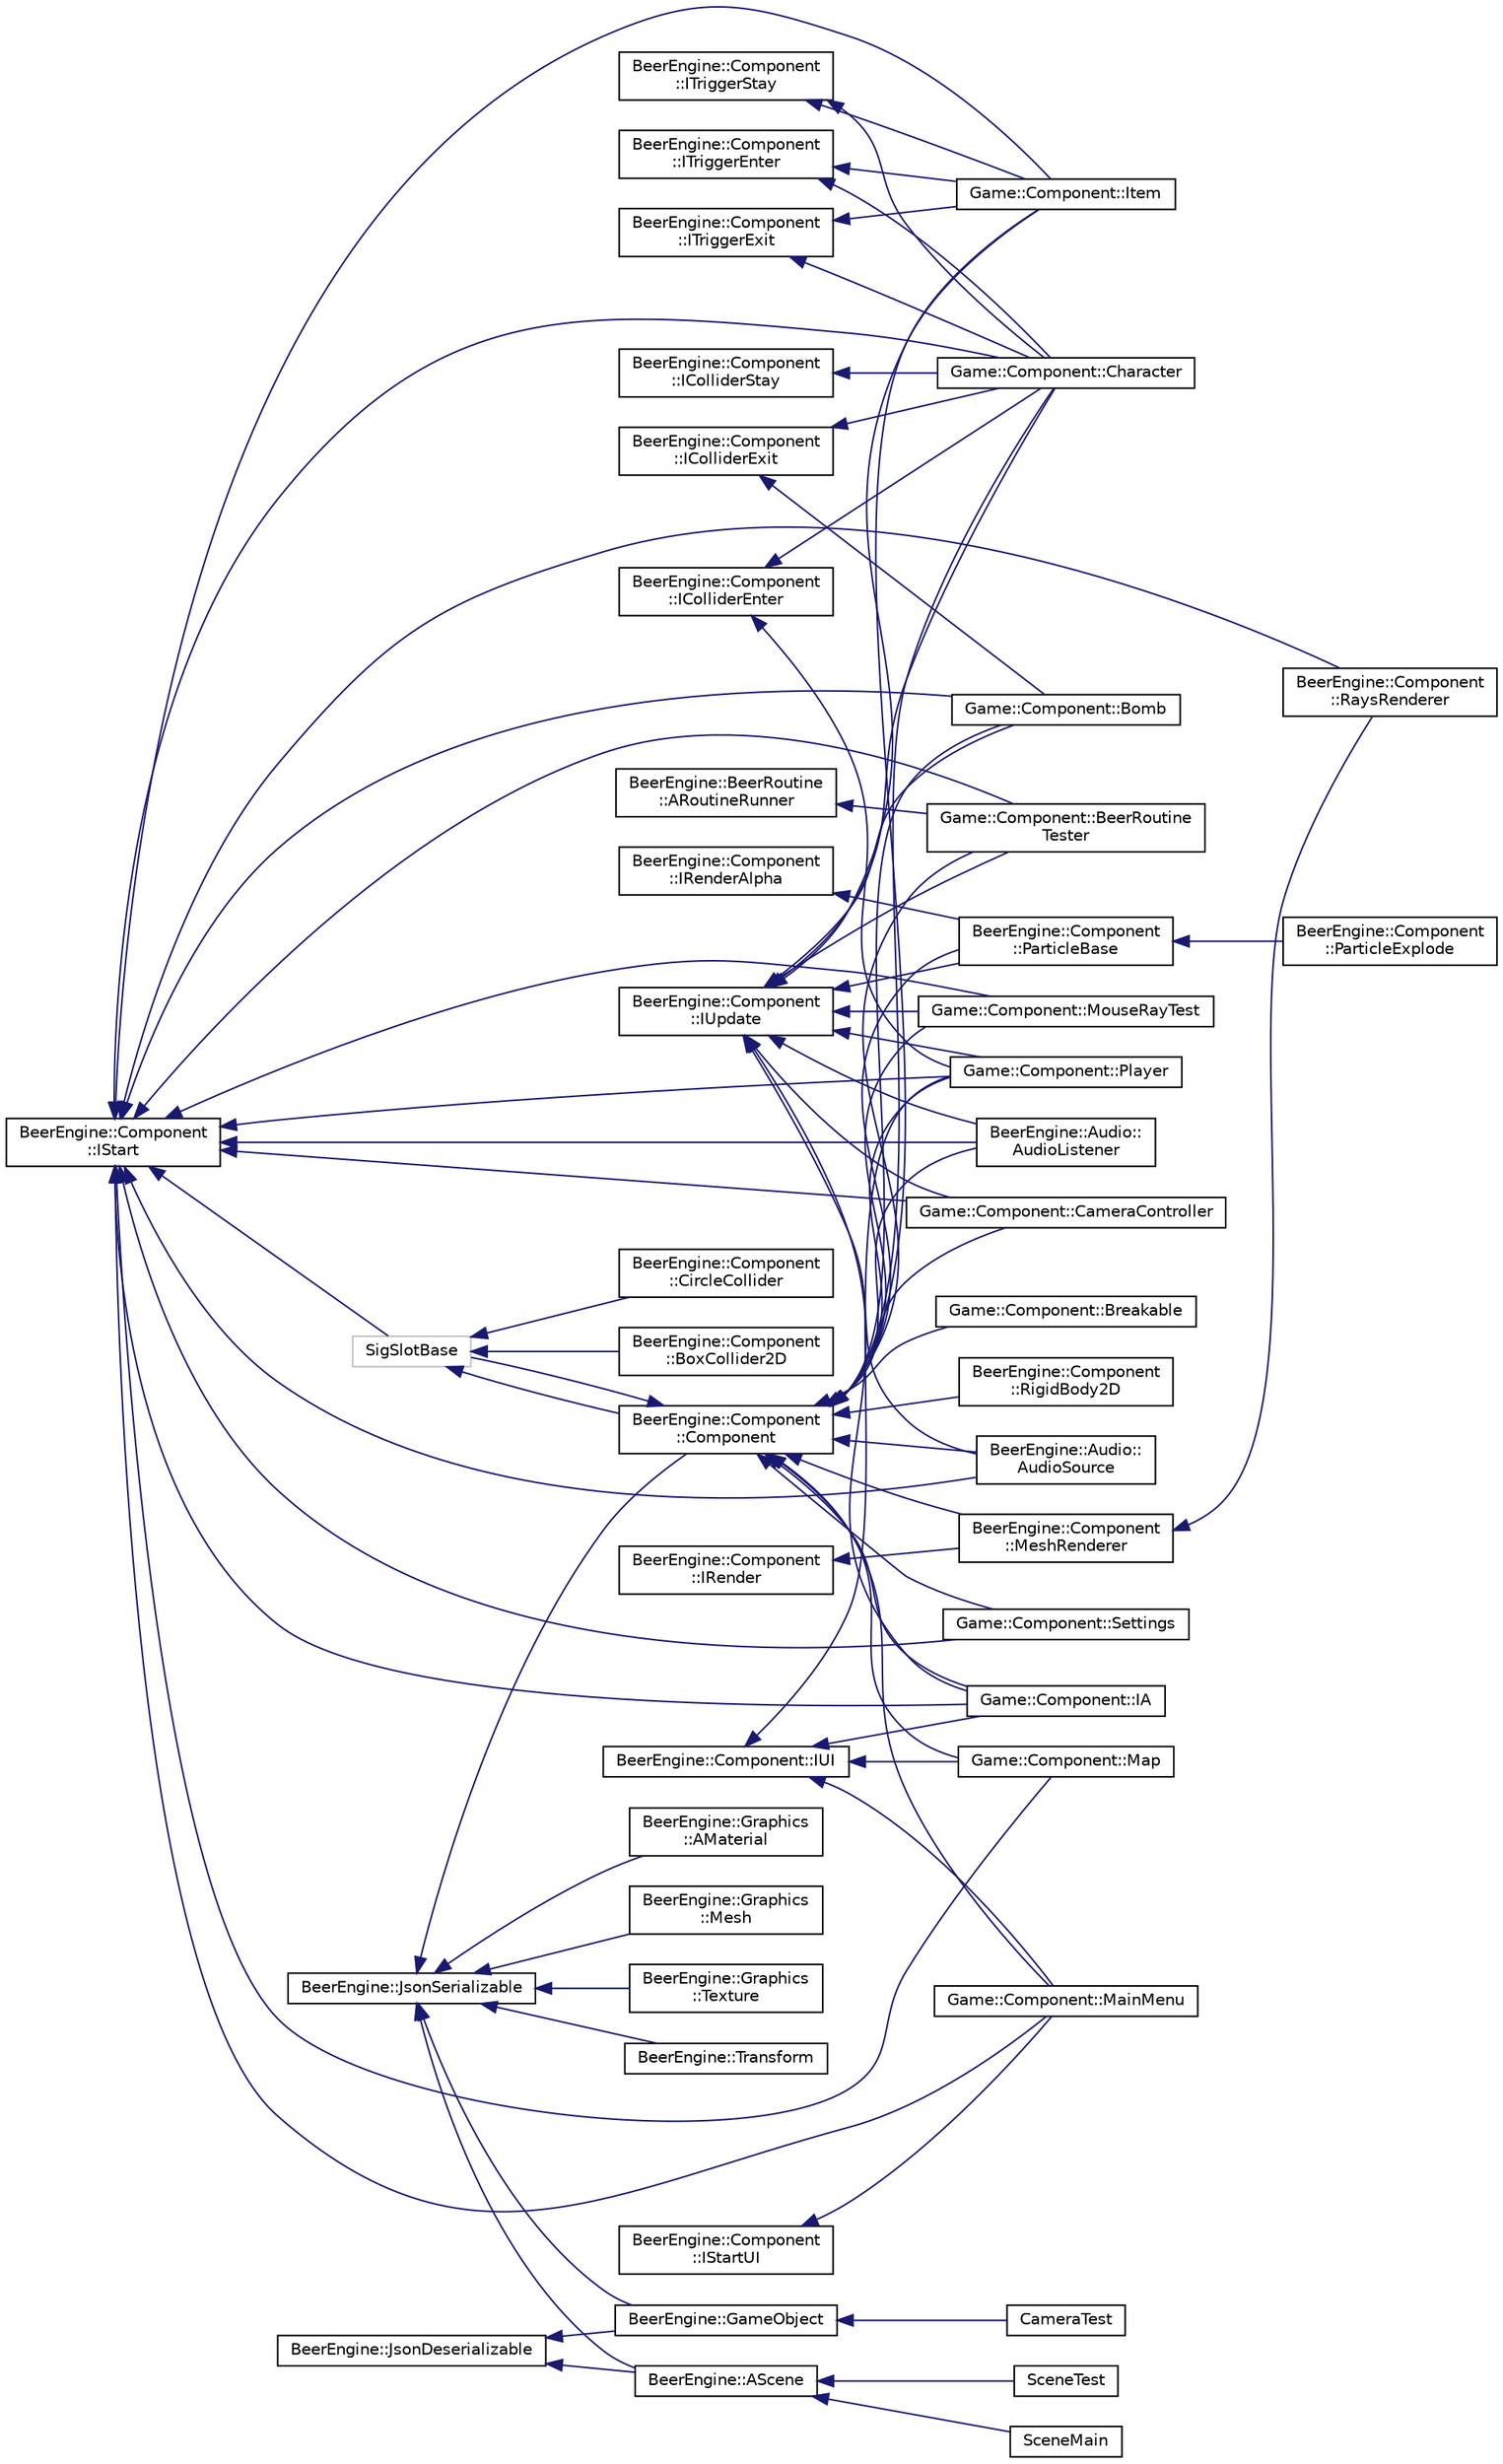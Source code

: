 digraph "Graphical Class Hierarchy"
{
  edge [fontname="Helvetica",fontsize="10",labelfontname="Helvetica",labelfontsize="10"];
  node [fontname="Helvetica",fontsize="10",shape=record];
  rankdir="LR";
  Node66 [label="BeerEngine::BeerRoutine\l::ARoutineRunner",height=0.2,width=0.4,color="black", fillcolor="white", style="filled",URL="$class_beer_engine_1_1_beer_routine_1_1_a_routine_runner.html"];
  Node66 -> Node11 [dir="back",color="midnightblue",fontsize="10",style="solid",fontname="Helvetica"];
  Node11 [label="Game::Component::BeerRoutine\lTester",height=0.2,width=0.4,color="black", fillcolor="white", style="filled",URL="$class_game_1_1_component_1_1_beer_routine_tester.html"];
  Node59 [label="BeerEngine::Component\l::IColliderEnter",height=0.2,width=0.4,color="black", fillcolor="white", style="filled",URL="$class_beer_engine_1_1_component_1_1_i_collider_enter.html"];
  Node59 -> Node15 [dir="back",color="midnightblue",fontsize="10",style="solid",fontname="Helvetica"];
  Node15 [label="Game::Component::Character",height=0.2,width=0.4,color="black", fillcolor="white", style="filled",URL="$class_game_1_1_component_1_1_character.html"];
  Node59 -> Node21 [dir="back",color="midnightblue",fontsize="10",style="solid",fontname="Helvetica"];
  Node21 [label="Game::Component::Player",height=0.2,width=0.4,color="black", fillcolor="white", style="filled",URL="$class_game_1_1_component_1_1_player.html"];
  Node58 [label="BeerEngine::Component\l::IColliderExit",height=0.2,width=0.4,color="black", fillcolor="white", style="filled",URL="$class_beer_engine_1_1_component_1_1_i_collider_exit.html"];
  Node58 -> Node12 [dir="back",color="midnightblue",fontsize="10",style="solid",fontname="Helvetica"];
  Node12 [label="Game::Component::Bomb",height=0.2,width=0.4,color="black", fillcolor="white", style="filled",URL="$class_game_1_1_component_1_1_bomb.html"];
  Node58 -> Node15 [dir="back",color="midnightblue",fontsize="10",style="solid",fontname="Helvetica"];
  Node57 [label="BeerEngine::Component\l::IColliderStay",height=0.2,width=0.4,color="black", fillcolor="white", style="filled",URL="$class_beer_engine_1_1_component_1_1_i_collider_stay.html"];
  Node57 -> Node15 [dir="back",color="midnightblue",fontsize="10",style="solid",fontname="Helvetica"];
  Node55 [label="BeerEngine::Component\l::IRender",height=0.2,width=0.4,color="black", fillcolor="white", style="filled",URL="$class_beer_engine_1_1_component_1_1_i_render.html"];
  Node55 -> Node6 [dir="back",color="midnightblue",fontsize="10",style="solid",fontname="Helvetica"];
  Node6 [label="BeerEngine::Component\l::MeshRenderer",height=0.2,width=0.4,color="black", fillcolor="white", style="filled",URL="$class_beer_engine_1_1_component_1_1_mesh_renderer.html"];
  Node6 -> Node7 [dir="back",color="midnightblue",fontsize="10",style="solid",fontname="Helvetica"];
  Node7 [label="BeerEngine::Component\l::RaysRenderer",height=0.2,width=0.4,color="black", fillcolor="white", style="filled",URL="$class_beer_engine_1_1_component_1_1_rays_renderer.html"];
  Node54 [label="BeerEngine::Component\l::IRenderAlpha",height=0.2,width=0.4,color="black", fillcolor="white", style="filled",URL="$class_beer_engine_1_1_component_1_1_i_render_alpha.html"];
  Node54 -> Node8 [dir="back",color="midnightblue",fontsize="10",style="solid",fontname="Helvetica"];
  Node8 [label="BeerEngine::Component\l::ParticleBase",height=0.2,width=0.4,color="black", fillcolor="white", style="filled",URL="$class_beer_engine_1_1_component_1_1_particle_base.html"];
  Node8 -> Node9 [dir="back",color="midnightblue",fontsize="10",style="solid",fontname="Helvetica"];
  Node9 [label="BeerEngine::Component\l::ParticleExplode",height=0.2,width=0.4,color="black", fillcolor="white", style="filled",URL="$class_beer_engine_1_1_component_1_1_particle_explode.html"];
  Node53 [label="BeerEngine::Component\l::IStart",height=0.2,width=0.4,color="black", fillcolor="white", style="filled",URL="$class_beer_engine_1_1_component_1_1_i_start.html"];
  Node53 -> Node1 [dir="back",color="midnightblue",fontsize="10",style="solid",fontname="Helvetica"];
  Node1 [label="BeerEngine::Audio::\lAudioListener",height=0.2,width=0.4,color="black", fillcolor="white", style="filled",URL="$class_beer_engine_1_1_audio_1_1_audio_listener.html"];
  Node53 -> Node2 [dir="back",color="midnightblue",fontsize="10",style="solid",fontname="Helvetica"];
  Node2 [label="BeerEngine::Audio::\lAudioSource",height=0.2,width=0.4,color="black", fillcolor="white", style="filled",URL="$class_beer_engine_1_1_audio_1_1_audio_source.html"];
  Node53 -> Node3 [dir="back",color="midnightblue",fontsize="10",style="solid",fontname="Helvetica"];
  Node3 [label="BeerEngine::Component\l::ACollider",height=0.2,width=0.4,color="black", fillcolor="white", style="filled",URL="$class_beer_engine_1_1_component_1_1_a_collider.html"];
  Node3 -> Node4 [dir="back",color="midnightblue",fontsize="10",style="solid",fontname="Helvetica"];
  Node4 [label="BeerEngine::Component\l::BoxCollider2D",height=0.2,width=0.4,color="black", fillcolor="white", style="filled",URL="$class_beer_engine_1_1_component_1_1_box_collider2_d.html"];
  Node3 -> Node5 [dir="back",color="midnightblue",fontsize="10",style="solid",fontname="Helvetica"];
  Node5 [label="BeerEngine::Component\l::CircleCollider",height=0.2,width=0.4,color="black", fillcolor="white", style="filled",URL="$class_beer_engine_1_1_component_1_1_circle_collider.html"];
  Node53 -> Node7 [dir="back",color="midnightblue",fontsize="10",style="solid",fontname="Helvetica"];
  Node53 -> Node11 [dir="back",color="midnightblue",fontsize="10",style="solid",fontname="Helvetica"];
  Node53 -> Node12 [dir="back",color="midnightblue",fontsize="10",style="solid",fontname="Helvetica"];
  Node53 -> Node14 [dir="back",color="midnightblue",fontsize="10",style="solid",fontname="Helvetica"];
  Node14 [label="Game::Component::CameraController",height=0.2,width=0.4,color="black", fillcolor="white", style="filled",URL="$class_game_1_1_component_1_1_camera_controller.html"];
  Node53 -> Node15 [dir="back",color="midnightblue",fontsize="10",style="solid",fontname="Helvetica"];
  Node53 -> Node16 [dir="back",color="midnightblue",fontsize="10",style="solid",fontname="Helvetica"];
  Node16 [label="Game::Component::IA",height=0.2,width=0.4,color="black", fillcolor="white", style="filled",URL="$class_game_1_1_component_1_1_i_a.html"];
  Node53 -> Node17 [dir="back",color="midnightblue",fontsize="10",style="solid",fontname="Helvetica"];
  Node17 [label="Game::Component::Item",height=0.2,width=0.4,color="black", fillcolor="white", style="filled",URL="$class_game_1_1_component_1_1_item.html"];
  Node53 -> Node18 [dir="back",color="midnightblue",fontsize="10",style="solid",fontname="Helvetica"];
  Node18 [label="Game::Component::MainMenu",height=0.2,width=0.4,color="black", fillcolor="white", style="filled",URL="$class_game_1_1_component_1_1_main_menu.html"];
  Node53 -> Node19 [dir="back",color="midnightblue",fontsize="10",style="solid",fontname="Helvetica"];
  Node19 [label="Game::Component::Map",height=0.2,width=0.4,color="black", fillcolor="white", style="filled",URL="$class_game_1_1_component_1_1_map.html"];
  Node53 -> Node20 [dir="back",color="midnightblue",fontsize="10",style="solid",fontname="Helvetica"];
  Node20 [label="Game::Component::MouseRayTest",height=0.2,width=0.4,color="black", fillcolor="white", style="filled",URL="$class_game_1_1_component_1_1_mouse_ray_test.html"];
  Node53 -> Node21 [dir="back",color="midnightblue",fontsize="10",style="solid",fontname="Helvetica"];
  Node53 -> Node22 [dir="back",color="midnightblue",fontsize="10",style="solid",fontname="Helvetica"];
  Node22 [label="Game::Component::Settings",height=0.2,width=0.4,color="black", fillcolor="white", style="filled",URL="$class_game_1_1_component_1_1_settings.html"];
  Node52 [label="BeerEngine::Component\l::IStartUI",height=0.2,width=0.4,color="black", fillcolor="white", style="filled",URL="$class_beer_engine_1_1_component_1_1_i_start_u_i.html"];
  Node52 -> Node18 [dir="back",color="midnightblue",fontsize="10",style="solid",fontname="Helvetica"];
  Node51 [label="BeerEngine::Component\l::ITriggerEnter",height=0.2,width=0.4,color="black", fillcolor="white", style="filled",URL="$class_beer_engine_1_1_component_1_1_i_trigger_enter.html"];
  Node51 -> Node15 [dir="back",color="midnightblue",fontsize="10",style="solid",fontname="Helvetica"];
  Node51 -> Node17 [dir="back",color="midnightblue",fontsize="10",style="solid",fontname="Helvetica"];
  Node50 [label="BeerEngine::Component\l::ITriggerExit",height=0.2,width=0.4,color="black", fillcolor="white", style="filled",URL="$class_beer_engine_1_1_component_1_1_i_trigger_exit.html"];
  Node50 -> Node15 [dir="back",color="midnightblue",fontsize="10",style="solid",fontname="Helvetica"];
  Node50 -> Node17 [dir="back",color="midnightblue",fontsize="10",style="solid",fontname="Helvetica"];
  Node49 [label="BeerEngine::Component\l::ITriggerStay",height=0.2,width=0.4,color="black", fillcolor="white", style="filled",URL="$class_beer_engine_1_1_component_1_1_i_trigger_stay.html"];
  Node49 -> Node15 [dir="back",color="midnightblue",fontsize="10",style="solid",fontname="Helvetica"];
  Node49 -> Node17 [dir="back",color="midnightblue",fontsize="10",style="solid",fontname="Helvetica"];
  Node48 [label="BeerEngine::Component::IUI",height=0.2,width=0.4,color="black", fillcolor="white", style="filled",URL="$class_beer_engine_1_1_component_1_1_i_u_i.html"];
  Node48 -> Node16 [dir="back",color="midnightblue",fontsize="10",style="solid",fontname="Helvetica"];
  Node48 -> Node18 [dir="back",color="midnightblue",fontsize="10",style="solid",fontname="Helvetica"];
  Node48 -> Node19 [dir="back",color="midnightblue",fontsize="10",style="solid",fontname="Helvetica"];
  Node48 -> Node21 [dir="back",color="midnightblue",fontsize="10",style="solid",fontname="Helvetica"];
  Node47 [label="BeerEngine::Component\l::IUpdate",height=0.2,width=0.4,color="black", fillcolor="white", style="filled",URL="$class_beer_engine_1_1_component_1_1_i_update.html"];
  Node47 -> Node1 [dir="back",color="midnightblue",fontsize="10",style="solid",fontname="Helvetica"];
  Node47 -> Node2 [dir="back",color="midnightblue",fontsize="10",style="solid",fontname="Helvetica"];
  Node47 -> Node8 [dir="back",color="midnightblue",fontsize="10",style="solid",fontname="Helvetica"];
  Node47 -> Node11 [dir="back",color="midnightblue",fontsize="10",style="solid",fontname="Helvetica"];
  Node47 -> Node12 [dir="back",color="midnightblue",fontsize="10",style="solid",fontname="Helvetica"];
  Node47 -> Node14 [dir="back",color="midnightblue",fontsize="10",style="solid",fontname="Helvetica"];
  Node47 -> Node15 [dir="back",color="midnightblue",fontsize="10",style="solid",fontname="Helvetica"];
  Node47 -> Node16 [dir="back",color="midnightblue",fontsize="10",style="solid",fontname="Helvetica"];
  Node47 -> Node17 [dir="back",color="midnightblue",fontsize="10",style="solid",fontname="Helvetica"];
  Node47 -> Node20 [dir="back",color="midnightblue",fontsize="10",style="solid",fontname="Helvetica"];
  Node47 -> Node21 [dir="back",color="midnightblue",fontsize="10",style="solid",fontname="Helvetica"];
  Node46 [label="BeerEngine::JsonDeserializable",height=0.2,width=0.4,color="black", fillcolor="white", style="filled",URL="$class_beer_engine_1_1_json_deserializable.html"];
  Node46 -> Node37 [dir="back",color="midnightblue",fontsize="10",style="solid",fontname="Helvetica"];
  Node37 [label="BeerEngine::AScene",height=0.2,width=0.4,color="black", fillcolor="white", style="filled",URL="$class_beer_engine_1_1_a_scene.html"];
  Node37 -> Node38 [dir="back",color="midnightblue",fontsize="10",style="solid",fontname="Helvetica"];
  Node38 [label="SceneMain",height=0.2,width=0.4,color="black", fillcolor="white", style="filled",URL="$class_scene_main.html"];
  Node37 -> Node39 [dir="back",color="midnightblue",fontsize="10",style="solid",fontname="Helvetica"];
  Node39 [label="SceneTest",height=0.2,width=0.4,color="black", fillcolor="white", style="filled",URL="$class_scene_test.html"];
  Node46 -> Node40 [dir="back",color="midnightblue",fontsize="10",style="solid",fontname="Helvetica"];
  Node40 [label="BeerEngine::GameObject",height=0.2,width=0.4,color="black", fillcolor="white", style="filled",URL="$class_beer_engine_1_1_game_object.html"];
  Node40 -> Node41 [dir="back",color="midnightblue",fontsize="10",style="solid",fontname="Helvetica"];
  Node41 [label="CameraTest",height=0.2,width=0.4,color="black", fillcolor="white", style="filled",URL="$class_camera_test.html"];
  Node36 [label="BeerEngine::JsonSerializable",height=0.2,width=0.4,color="black", fillcolor="white", style="filled",URL="$class_beer_engine_1_1_json_serializable.html"];
  Node36 -> Node37 [dir="back",color="midnightblue",fontsize="10",style="solid",fontname="Helvetica"];
  Node36 -> Node0 [dir="back",color="midnightblue",fontsize="10",style="solid",fontname="Helvetica"];
  Node0 [label="BeerEngine::Component\l::Component",height=0.2,width=0.4,color="black", fillcolor="white", style="filled",URL="$class_beer_engine_1_1_component_1_1_component.html"];
  Node0 -> Node1 [dir="back",color="midnightblue",fontsize="10",style="solid",fontname="Helvetica"];
  Node0 -> Node2 [dir="back",color="midnightblue",fontsize="10",style="solid",fontname="Helvetica"];
  Node0 -> Node3 [dir="back",color="midnightblue",fontsize="10",style="solid",fontname="Helvetica"];
  Node0 -> Node6 [dir="back",color="midnightblue",fontsize="10",style="solid",fontname="Helvetica"];
  Node0 -> Node8 [dir="back",color="midnightblue",fontsize="10",style="solid",fontname="Helvetica"];
  Node0 -> Node10 [dir="back",color="midnightblue",fontsize="10",style="solid",fontname="Helvetica"];
  Node10 [label="BeerEngine::Component\l::RigidBody2D",height=0.2,width=0.4,color="black", fillcolor="white", style="filled",URL="$class_beer_engine_1_1_component_1_1_rigid_body2_d.html"];
  Node0 -> Node11 [dir="back",color="midnightblue",fontsize="10",style="solid",fontname="Helvetica"];
  Node0 -> Node12 [dir="back",color="midnightblue",fontsize="10",style="solid",fontname="Helvetica"];
  Node0 -> Node13 [dir="back",color="midnightblue",fontsize="10",style="solid",fontname="Helvetica"];
  Node13 [label="Game::Component::Breakable",height=0.2,width=0.4,color="black", fillcolor="white", style="filled",URL="$class_game_1_1_component_1_1_breakable.html"];
  Node0 -> Node14 [dir="back",color="midnightblue",fontsize="10",style="solid",fontname="Helvetica"];
  Node0 -> Node15 [dir="back",color="midnightblue",fontsize="10",style="solid",fontname="Helvetica"];
  Node0 -> Node16 [dir="back",color="midnightblue",fontsize="10",style="solid",fontname="Helvetica"];
  Node0 -> Node17 [dir="back",color="midnightblue",fontsize="10",style="solid",fontname="Helvetica"];
  Node0 -> Node18 [dir="back",color="midnightblue",fontsize="10",style="solid",fontname="Helvetica"];
  Node0 -> Node19 [dir="back",color="midnightblue",fontsize="10",style="solid",fontname="Helvetica"];
  Node0 -> Node20 [dir="back",color="midnightblue",fontsize="10",style="solid",fontname="Helvetica"];
  Node0 -> Node21 [dir="back",color="midnightblue",fontsize="10",style="solid",fontname="Helvetica"];
  Node0 -> Node22 [dir="back",color="midnightblue",fontsize="10",style="solid",fontname="Helvetica"];
  Node36 -> Node40 [dir="back",color="midnightblue",fontsize="10",style="solid",fontname="Helvetica"];
  Node36 -> Node42 [dir="back",color="midnightblue",fontsize="10",style="solid",fontname="Helvetica"];
  Node42 [label="BeerEngine::Graphics\l::AMaterial",height=0.2,width=0.4,color="black", fillcolor="white", style="filled",URL="$class_beer_engine_1_1_graphics_1_1_a_material.html"];
  Node36 -> Node43 [dir="back",color="midnightblue",fontsize="10",style="solid",fontname="Helvetica"];
  Node43 [label="BeerEngine::Graphics\l::Mesh",height=0.2,width=0.4,color="black", fillcolor="white", style="filled",URL="$class_beer_engine_1_1_graphics_1_1_mesh.html"];
  Node36 -> Node44 [dir="back",color="midnightblue",fontsize="10",style="solid",fontname="Helvetica"];
  Node44 [label="BeerEngine::Graphics\l::Texture",height=0.2,width=0.4,color="black", fillcolor="white", style="filled",URL="$class_beer_engine_1_1_graphics_1_1_texture.html"];
  Node36 -> Node45 [dir="back",color="midnightblue",fontsize="10",style="solid",fontname="Helvetica"];
  Node45 [label="BeerEngine::Transform",height=0.2,width=0.4,color="black", fillcolor="white", style="filled",URL="$class_beer_engine_1_1_transform.html",tooltip="classe representant la transformation d&#39;un object, position, rotation... "];
  Node3 [label="SigSlotBase",height=0.2,width=0.4,color="grey75", fillcolor="white", style="filled"];
  Node3 -> Node0 [dir="back",color="midnightblue",fontsize="10",style="solid",fontname="Helvetica"];
}
